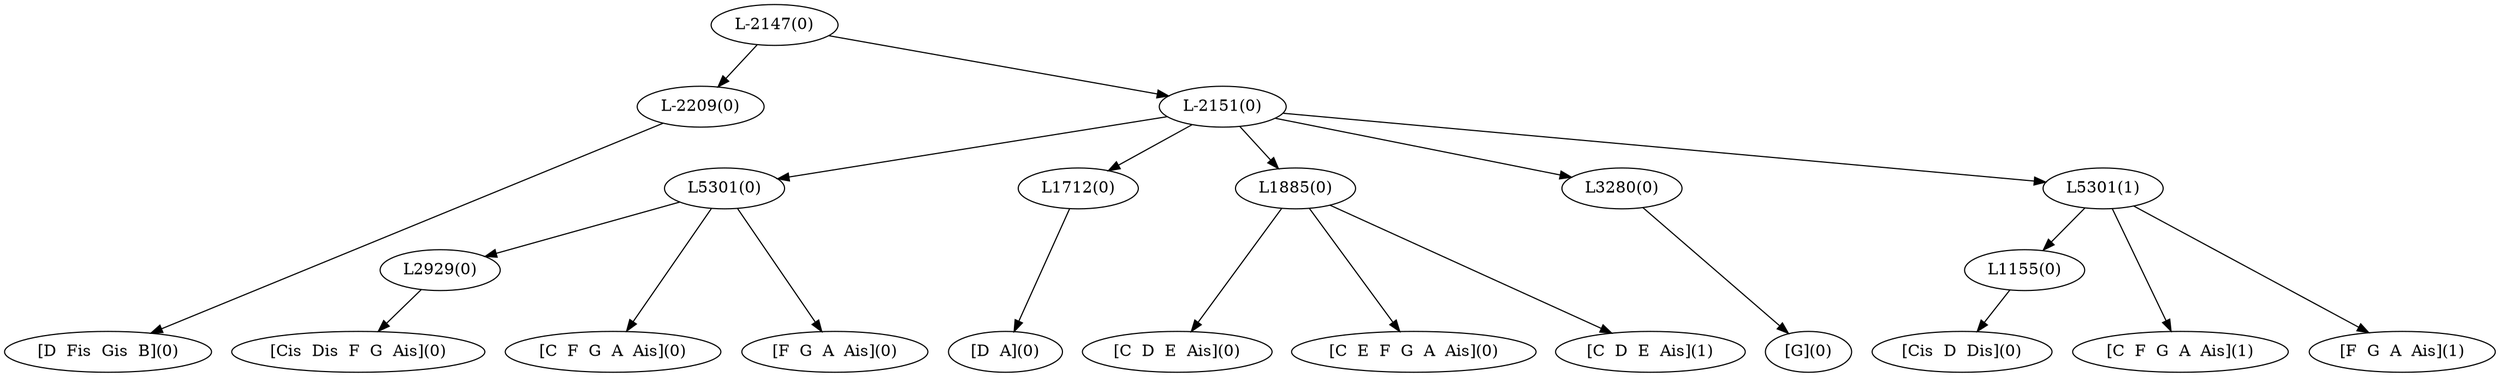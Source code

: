 digraph sample{
"L-2209(0)"->"[D  Fis  Gis  B](0)"
"L2929(0)"->"[Cis  Dis  F  G  Ais](0)"
"L5301(0)"->"[C  F  G  A  Ais](0)"
"L5301(0)"->"L2929(0)"
"L5301(0)"->"[F  G  A  Ais](0)"
"L1712(0)"->"[D  A](0)"
"L1885(0)"->"[C  D  E  Ais](0)"
"L1885(0)"->"[C  E  F  G  A  Ais](0)"
"L1885(0)"->"[C  D  E  Ais](1)"
"L3280(0)"->"[G](0)"
"L1155(0)"->"[Cis  D  Dis](0)"
"L5301(1)"->"[C  F  G  A  Ais](1)"
"L5301(1)"->"L1155(0)"
"L5301(1)"->"[F  G  A  Ais](1)"
"L-2151(0)"->"L5301(0)"
"L-2151(0)"->"L1712(0)"
"L-2151(0)"->"L1885(0)"
"L-2151(0)"->"L3280(0)"
"L-2151(0)"->"L5301(1)"
"L-2147(0)"->"L-2209(0)"
"L-2147(0)"->"L-2151(0)"
{rank = min; "L-2147(0)"}
{rank = same; "L-2209(0)"; "L-2151(0)";}
{rank = same; "L5301(0)"; "L1712(0)"; "L1885(0)"; "L3280(0)"; "L5301(1)";}
{rank = same; "L2929(0)"; "L1155(0)";}
{rank = max; "[C  D  E  Ais](0)"; "[C  D  E  Ais](1)"; "[C  E  F  G  A  Ais](0)"; "[C  F  G  A  Ais](0)"; "[C  F  G  A  Ais](1)"; "[Cis  D  Dis](0)"; "[Cis  Dis  F  G  Ais](0)"; "[D  A](0)"; "[D  Fis  Gis  B](0)"; "[F  G  A  Ais](0)"; "[F  G  A  Ais](1)"; "[G](0)";}
}